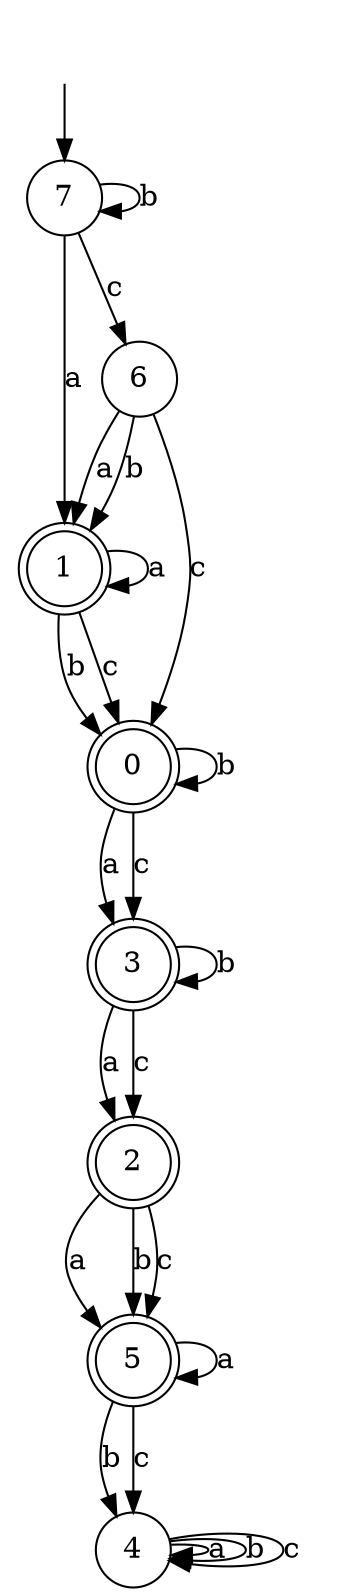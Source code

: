 digraph g {
__start [label=""shape=none]
	7[shape="circle" label="7"]
	0[shape="doublecircle" label="0"]
	1[shape="doublecircle" label="1"]
	2[shape="doublecircle" label="2"]
	3[shape="doublecircle" label="3"]
	4[shape="circle" label="4"]
	5[shape="doublecircle" label="5"]
	6[shape="circle" label="6"]

__start -> 7
	0 -> 3 [label="a"]
	0 -> 0 [label="b"]
	0 -> 3 [label="c"]
	1 -> 1 [label="a"]
	1 -> 0 [label="b"]
	1 -> 0 [label="c"]
	2 -> 5 [label="a"]
	2 -> 5 [label="b"]
	2 -> 5 [label="c"]
	3 -> 2 [label="a"]
	3 -> 3 [label="b"]
	3 -> 2 [label="c"]
	4 -> 4 [label="a"]
	4 -> 4 [label="b"]
	4 -> 4 [label="c"]
	5 -> 5 [label="a"]
	5 -> 4 [label="b"]
	5 -> 4 [label="c"]
	6 -> 1 [label="a"]
	6 -> 1 [label="b"]
	6 -> 0 [label="c"]
	7 -> 1 [label="a"]
	7 -> 7 [label="b"]
	7 -> 6 [label="c"]
}
